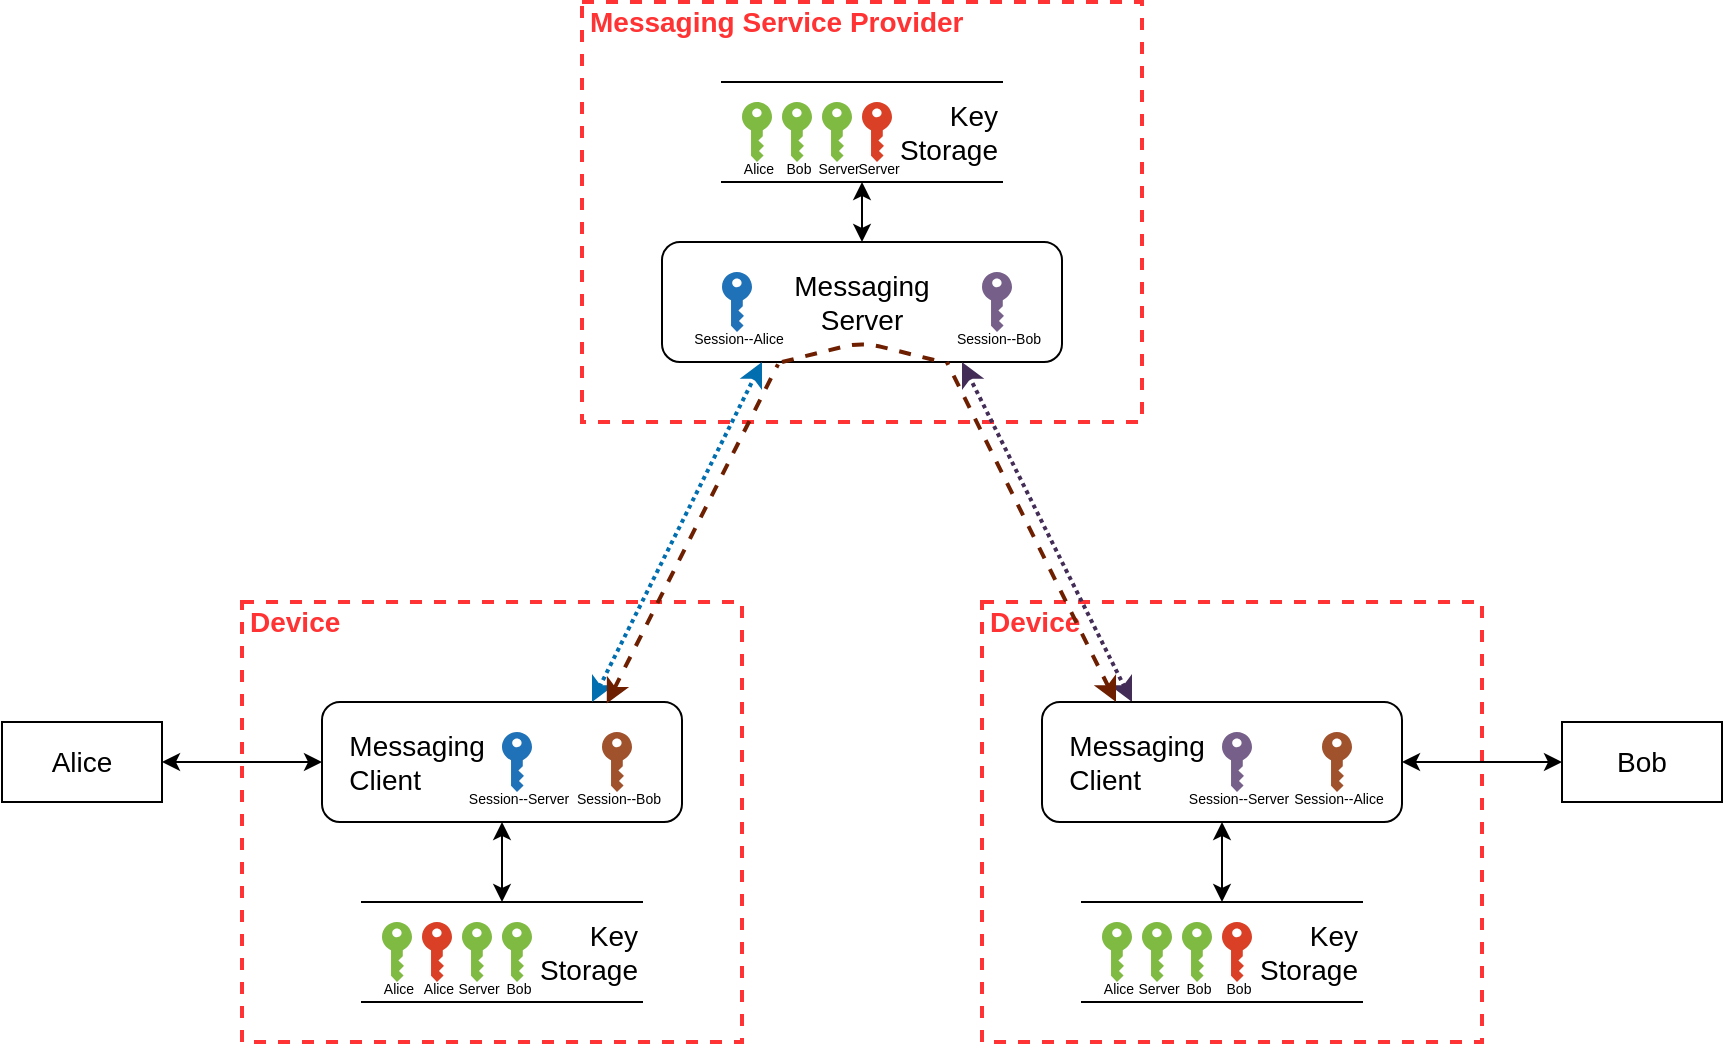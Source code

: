<mxfile version="13.7.3" type="device"><diagram id="9IWmdSMfJTpE5Gw8eWRQ" name="Page-1"><mxGraphModel dx="1761" dy="1120" grid="1" gridSize="10" guides="1" tooltips="1" connect="1" arrows="1" fold="1" page="0" pageScale="1" pageWidth="850" pageHeight="1100" math="0" shadow="0"><root><mxCell id="0"/><mxCell id="1" value="Base - device" style="" parent="0"/><mxCell id="-6cK541-lj1HmDHp6ybE-8" value="&lt;font style=&quot;font-size: 14px&quot;&gt;Messaging Service Provider&lt;/font&gt;" style="html=1;fontColor=#FF3333;fontStyle=1;align=left;verticalAlign=top;spacing=0;labelBorderColor=none;fillColor=none;dashed=1;strokeWidth=2;strokeColor=#FF3333;spacingLeft=4;spacingTop=-3;" parent="1" vertex="1"><mxGeometry x="240" y="-360" width="280" height="210" as="geometry"/></mxCell><mxCell id="-6cK541-lj1HmDHp6ybE-9" value="&lt;font style=&quot;font-size: 14px&quot;&gt;Messaging&lt;br&gt;Server&lt;/font&gt;" style="rounded=1;whiteSpace=wrap;html=1;" parent="1" vertex="1"><mxGeometry x="280" y="-240" width="200" height="60" as="geometry"/></mxCell><mxCell id="DowpiL4yvMNUppffeiTp-10" value="" style="endArrow=none;startArrow=none;html=1;fontColor=#FF3333;dashed=1;strokeWidth=2;fillColor=#a0522d;strokeColor=#6D1F00;endFill=0;startFill=0;" parent="1" edge="1"><mxGeometry width="50" height="50" relative="1" as="geometry"><mxPoint x="340" y="-180" as="sourcePoint"/><mxPoint x="420" y="-180" as="targetPoint"/><Array as="points"><mxPoint x="380" y="-190"/></Array></mxGeometry></mxCell><mxCell id="WU7GWfCi_3GzVYFVgM7I-1" value="&lt;font style=&quot;font-size: 14px&quot;&gt;Device&lt;/font&gt;" style="html=1;fontColor=#FF3333;fontStyle=1;align=left;verticalAlign=top;spacing=0;labelBorderColor=none;fillColor=none;dashed=1;strokeWidth=2;strokeColor=#FF3333;spacingLeft=4;spacingTop=-3;" parent="1" vertex="1"><mxGeometry x="70" y="-60" width="250" height="220" as="geometry"/></mxCell><mxCell id="-6cK541-lj1HmDHp6ybE-33" value="&lt;font style=&quot;font-size: 14px&quot;&gt;Device&lt;/font&gt;" style="html=1;fontColor=#FF3333;fontStyle=1;align=left;verticalAlign=top;spacing=0;labelBorderColor=none;fillColor=none;dashed=1;strokeWidth=2;strokeColor=#FF3333;spacingLeft=4;spacingTop=-3;" parent="1" vertex="1"><mxGeometry x="440" y="-60" width="250" height="220" as="geometry"/></mxCell><mxCell id="-6cK541-lj1HmDHp6ybE-15" value="&lt;blockquote style=&quot;margin: 0 0 0 40px ; border: none ; padding: 0px&quot;&gt;&lt;/blockquote&gt;&lt;span style=&quot;font-size: 14px&quot;&gt;Key&lt;/span&gt;&lt;br&gt;&lt;font style=&quot;font-size: 14px&quot;&gt;Storage&lt;/font&gt;" style="shape=partialRectangle;whiteSpace=wrap;html=1;left=0;right=0;fillColor=none;align=right;" parent="1" vertex="1"><mxGeometry x="130" y="90" width="140" height="50" as="geometry"/></mxCell><mxCell id="rx-pIHJR_-xb5jepBgxt-20" value="&lt;span style=&quot;font-size: 14px&quot;&gt;Alice&lt;/span&gt;" style="rounded=0;whiteSpace=wrap;html=1;" parent="1" vertex="1"><mxGeometry x="-50" width="80" height="40" as="geometry"/></mxCell><mxCell id="rx-pIHJR_-xb5jepBgxt-44" value="" style="endArrow=classic;startArrow=classic;html=1;fontColor=#FF3333;entryX=1;entryY=0.5;entryDx=0;entryDy=0;exitX=0;exitY=0.5;exitDx=0;exitDy=0;" parent="1" source="I14JQnqc5djPPpYl-Pe8-3" target="rx-pIHJR_-xb5jepBgxt-20" edge="1"><mxGeometry width="50" height="50" relative="1" as="geometry"><mxPoint x="180" y="115" as="sourcePoint"/><mxPoint x="30" y="77.5" as="targetPoint"/></mxGeometry></mxCell><mxCell id="I14JQnqc5djPPpYl-Pe8-3" value="&lt;font style=&quot;font-size: 14px&quot;&gt;&amp;nbsp; &amp;nbsp;Messaging&lt;br&gt;&lt;/font&gt;&lt;font style=&quot;font-size: 14px&quot;&gt;&amp;nbsp; &amp;nbsp;Client&lt;/font&gt;" style="rounded=1;whiteSpace=wrap;html=1;align=left;" parent="1" vertex="1"><mxGeometry x="110" y="-10" width="180" height="60" as="geometry"/></mxCell><mxCell id="-6cK541-lj1HmDHp6ybE-4" value="&lt;font style=&quot;font-size: 14px&quot;&gt;Bob&lt;/font&gt;" style="rounded=0;whiteSpace=wrap;html=1;" parent="1" vertex="1"><mxGeometry x="730" width="80" height="40" as="geometry"/></mxCell><mxCell id="-6cK541-lj1HmDHp6ybE-5" value="" style="endArrow=classic;startArrow=classic;html=1;fontColor=#FF3333;entryX=0;entryY=0.5;entryDx=0;entryDy=0;exitX=1;exitY=0.5;exitDx=0;exitDy=0;" parent="1" source="-6cK541-lj1HmDHp6ybE-35" target="-6cK541-lj1HmDHp6ybE-4" edge="1"><mxGeometry width="50" height="50" relative="1" as="geometry"><mxPoint x="575" y="20" as="sourcePoint"/><mxPoint x="375" y="87.5" as="targetPoint"/></mxGeometry></mxCell><mxCell id="-6cK541-lj1HmDHp6ybE-10" value="" style="endArrow=classic;startArrow=classic;html=1;fontColor=#FF3333;entryX=0.25;entryY=1;entryDx=0;entryDy=0;exitX=0.75;exitY=0;exitDx=0;exitDy=0;dashed=1;strokeWidth=2;dashPattern=1 1;fillColor=#1ba1e2;strokeColor=#006EAF;" parent="1" source="I14JQnqc5djPPpYl-Pe8-3" target="-6cK541-lj1HmDHp6ybE-9" edge="1"><mxGeometry width="50" height="50" relative="1" as="geometry"><mxPoint x="190" y="30" as="sourcePoint"/><mxPoint x="490" y="30" as="targetPoint"/></mxGeometry></mxCell><mxCell id="-6cK541-lj1HmDHp6ybE-11" value="" style="endArrow=classic;startArrow=classic;html=1;fontColor=#FF3333;entryX=0.75;entryY=1;entryDx=0;entryDy=0;dashed=1;strokeWidth=2;dashPattern=1 1;fillColor=#76608a;strokeColor=#432D57;exitX=0.25;exitY=0;exitDx=0;exitDy=0;" parent="1" source="-6cK541-lj1HmDHp6ybE-35" target="-6cK541-lj1HmDHp6ybE-9" edge="1"><mxGeometry width="50" height="50" relative="1" as="geometry"><mxPoint x="510" y="-10" as="sourcePoint"/><mxPoint x="310.0" y="-170" as="targetPoint"/></mxGeometry></mxCell><mxCell id="-6cK541-lj1HmDHp6ybE-14" value="&lt;font style=&quot;font-size: 7px&quot;&gt;Alice&lt;/font&gt;" style="pointerEvents=1;shadow=0;dashed=0;html=1;strokeColor=none;labelPosition=center;verticalLabelPosition=bottom;verticalAlign=top;outlineConnect=0;align=center;shape=mxgraph.office.security.key_permissions;fillColor=#DA4026;spacing=0;spacingTop=-10;" parent="1" vertex="1"><mxGeometry x="160" y="100" width="15" height="30" as="geometry"/></mxCell><mxCell id="-6cK541-lj1HmDHp6ybE-16" value="&lt;font style=&quot;font-size: 7px&quot;&gt;Alice&lt;/font&gt;" style="pointerEvents=1;shadow=0;dashed=0;html=1;strokeColor=none;labelPosition=center;verticalLabelPosition=bottom;verticalAlign=top;outlineConnect=0;align=center;shape=mxgraph.office.security.key_permissions;fillColor=#7FBA42;horizontal=1;spacing=0;spacingTop=-10;" parent="1" vertex="1"><mxGeometry x="140" y="100" width="15" height="30" as="geometry"/></mxCell><mxCell id="-6cK541-lj1HmDHp6ybE-23" value="&lt;font style=&quot;font-size: 7px&quot;&gt;&lt;font style=&quot;font-size: 7px&quot;&gt;Session&lt;/font&gt;&lt;font style=&quot;font-size: 7px&quot;&gt;--Server&lt;/font&gt;&lt;/font&gt;&lt;font&gt;&lt;br&gt;&lt;/font&gt;" style="pointerEvents=1;shadow=0;dashed=0;html=1;strokeColor=none;labelPosition=center;verticalLabelPosition=bottom;verticalAlign=top;outlineConnect=0;align=center;shape=mxgraph.office.security.key_permissions;fillColor=#2072B8;fontSize=12;spacing=0;spacingTop=-10;" parent="1" vertex="1"><mxGeometry x="200.0" y="5" width="15" height="30" as="geometry"/></mxCell><mxCell id="-6cK541-lj1HmDHp6ybE-24" value="" style="endArrow=classic;startArrow=classic;html=1;fontColor=#FF3333;exitX=0.5;exitY=1;exitDx=0;exitDy=0;entryX=0.5;entryY=0;entryDx=0;entryDy=0;" parent="1" source="I14JQnqc5djPPpYl-Pe8-3" target="-6cK541-lj1HmDHp6ybE-15" edge="1"><mxGeometry width="50" height="50" relative="1" as="geometry"><mxPoint x="120" y="30" as="sourcePoint"/><mxPoint x="40" y="30" as="targetPoint"/></mxGeometry></mxCell><mxCell id="-6cK541-lj1HmDHp6ybE-34" value="&lt;blockquote style=&quot;margin: 0 0 0 40px ; border: none ; padding: 0px&quot;&gt;&lt;/blockquote&gt;&lt;span style=&quot;font-size: 14px&quot;&gt;Key&lt;/span&gt;&lt;br&gt;&lt;font style=&quot;font-size: 14px&quot;&gt;Storage&lt;/font&gt;" style="shape=partialRectangle;whiteSpace=wrap;html=1;left=0;right=0;fillColor=none;align=right;" parent="1" vertex="1"><mxGeometry x="490" y="90" width="140" height="50" as="geometry"/></mxCell><mxCell id="-6cK541-lj1HmDHp6ybE-35" value="&lt;font style=&quot;font-size: 14px&quot;&gt;&amp;nbsp; &amp;nbsp;Messaging&lt;br&gt;&lt;/font&gt;&lt;font style=&quot;font-size: 14px&quot;&gt;&amp;nbsp; &amp;nbsp;Client&lt;/font&gt;" style="rounded=1;whiteSpace=wrap;html=1;align=left;" parent="1" vertex="1"><mxGeometry x="470" y="-10" width="180" height="60" as="geometry"/></mxCell><mxCell id="-6cK541-lj1HmDHp6ybE-36" value="&lt;font style=&quot;font-size: 7px&quot;&gt;Bob&lt;/font&gt;" style="pointerEvents=1;shadow=0;dashed=0;html=1;strokeColor=none;labelPosition=center;verticalLabelPosition=bottom;verticalAlign=top;outlineConnect=0;align=center;shape=mxgraph.office.security.key_permissions;fillColor=#DA4026;spacing=0;spacingTop=-10;" parent="1" vertex="1"><mxGeometry x="560" y="100" width="15" height="30" as="geometry"/></mxCell><mxCell id="-6cK541-lj1HmDHp6ybE-38" value="&lt;font style=&quot;font-size: 7px&quot;&gt;Bob&lt;/font&gt;" style="pointerEvents=1;shadow=0;dashed=0;html=1;strokeColor=none;labelPosition=center;verticalLabelPosition=bottom;verticalAlign=top;outlineConnect=0;align=center;shape=mxgraph.office.security.key_permissions;fillColor=#7FBA42;horizontal=1;spacing=0;spacingTop=-10;" parent="1" vertex="1"><mxGeometry x="540" y="100" width="15" height="30" as="geometry"/></mxCell><mxCell id="-6cK541-lj1HmDHp6ybE-39" value="&lt;font style=&quot;font-size: 7px&quot;&gt;&lt;font style=&quot;font-size: 7px&quot;&gt;Session&lt;/font&gt;&lt;font style=&quot;font-size: 7px&quot;&gt;--Server&lt;/font&gt;&lt;/font&gt;&lt;font&gt;&lt;br&gt;&lt;/font&gt;" style="pointerEvents=1;shadow=0;dashed=0;html=1;labelPosition=center;verticalLabelPosition=bottom;verticalAlign=top;outlineConnect=0;align=center;shape=mxgraph.office.security.key_permissions;fillColor=#76608a;fontSize=12;spacing=0;spacingTop=-10;strokeColor=none;" parent="1" vertex="1"><mxGeometry x="560" y="5" width="15" height="30" as="geometry"/></mxCell><mxCell id="-6cK541-lj1HmDHp6ybE-40" value="" style="endArrow=classic;startArrow=classic;html=1;fontColor=#FF3333;exitX=0.5;exitY=1;exitDx=0;exitDy=0;entryX=0.5;entryY=0;entryDx=0;entryDy=0;" parent="1" source="-6cK541-lj1HmDHp6ybE-35" target="-6cK541-lj1HmDHp6ybE-34" edge="1"><mxGeometry width="50" height="50" relative="1" as="geometry"><mxPoint x="475" y="30" as="sourcePoint"/><mxPoint x="395" y="30" as="targetPoint"/></mxGeometry></mxCell><mxCell id="-6cK541-lj1HmDHp6ybE-41" value="&lt;font style=&quot;font-size: 7px&quot;&gt;Server&lt;/font&gt;" style="pointerEvents=1;shadow=0;dashed=0;html=1;strokeColor=none;labelPosition=center;verticalLabelPosition=bottom;verticalAlign=top;outlineConnect=0;align=center;shape=mxgraph.office.security.key_permissions;fillColor=#7FBA42;horizontal=1;spacing=0;spacingTop=-10;" parent="1" vertex="1"><mxGeometry x="180" y="100" width="15" height="30" as="geometry"/></mxCell><mxCell id="-6cK541-lj1HmDHp6ybE-42" value="&lt;font style=&quot;font-size: 7px&quot;&gt;Server&lt;/font&gt;" style="pointerEvents=1;shadow=0;dashed=0;html=1;strokeColor=none;labelPosition=center;verticalLabelPosition=bottom;verticalAlign=top;outlineConnect=0;align=center;shape=mxgraph.office.security.key_permissions;fillColor=#7FBA42;horizontal=1;spacing=0;spacingTop=-10;" parent="1" vertex="1"><mxGeometry x="520" y="100" width="15" height="30" as="geometry"/></mxCell><mxCell id="-6cK541-lj1HmDHp6ybE-43" value="&lt;blockquote style=&quot;margin: 0 0 0 40px ; border: none ; padding: 0px&quot;&gt;&lt;/blockquote&gt;&lt;span style=&quot;font-size: 14px&quot;&gt;Key&lt;/span&gt;&lt;br&gt;&lt;font style=&quot;font-size: 14px&quot;&gt;Storage&lt;/font&gt;" style="shape=partialRectangle;whiteSpace=wrap;html=1;left=0;right=0;fillColor=none;align=right;" parent="1" vertex="1"><mxGeometry x="310" y="-320" width="140" height="50" as="geometry"/></mxCell><mxCell id="-6cK541-lj1HmDHp6ybE-44" value="&lt;font style=&quot;font-size: 7px&quot;&gt;Server&lt;/font&gt;" style="pointerEvents=1;shadow=0;dashed=0;html=1;strokeColor=none;labelPosition=center;verticalLabelPosition=bottom;verticalAlign=top;outlineConnect=0;align=center;shape=mxgraph.office.security.key_permissions;fillColor=#DA4026;spacing=0;spacingTop=-10;" parent="1" vertex="1"><mxGeometry x="380" y="-310" width="15" height="30" as="geometry"/></mxCell><mxCell id="-6cK541-lj1HmDHp6ybE-45" value="&lt;font style=&quot;font-size: 7px&quot;&gt;Server&lt;/font&gt;" style="pointerEvents=1;shadow=0;dashed=0;html=1;strokeColor=none;labelPosition=center;verticalLabelPosition=bottom;verticalAlign=top;outlineConnect=0;align=center;shape=mxgraph.office.security.key_permissions;fillColor=#7FBA42;horizontal=1;spacing=0;spacingTop=-10;" parent="1" vertex="1"><mxGeometry x="360" y="-310" width="15" height="30" as="geometry"/></mxCell><mxCell id="-6cK541-lj1HmDHp6ybE-46" value="&lt;font style=&quot;font-size: 7px&quot;&gt;Bob&lt;/font&gt;" style="pointerEvents=1;shadow=0;dashed=0;html=1;strokeColor=none;labelPosition=center;verticalLabelPosition=bottom;verticalAlign=top;outlineConnect=0;align=center;shape=mxgraph.office.security.key_permissions;fillColor=#7FBA42;horizontal=1;spacing=0;spacingTop=-10;" parent="1" vertex="1"><mxGeometry x="340" y="-310" width="15" height="30" as="geometry"/></mxCell><mxCell id="-6cK541-lj1HmDHp6ybE-47" value="&lt;font style=&quot;font-size: 7px&quot;&gt;Alice&lt;/font&gt;" style="pointerEvents=1;shadow=0;dashed=0;html=1;strokeColor=none;labelPosition=center;verticalLabelPosition=bottom;verticalAlign=top;outlineConnect=0;align=center;shape=mxgraph.office.security.key_permissions;fillColor=#7FBA42;horizontal=1;spacing=0;spacingTop=-10;" parent="1" vertex="1"><mxGeometry x="320" y="-310" width="15" height="30" as="geometry"/></mxCell><mxCell id="-6cK541-lj1HmDHp6ybE-48" value="" style="endArrow=classic;startArrow=classic;html=1;fontColor=#FF3333;exitX=0.5;exitY=1;exitDx=0;exitDy=0;entryX=0.5;entryY=0;entryDx=0;entryDy=0;" parent="1" source="-6cK541-lj1HmDHp6ybE-43" target="-6cK541-lj1HmDHp6ybE-9" edge="1"><mxGeometry width="50" height="50" relative="1" as="geometry"><mxPoint x="580.0" y="60.0" as="sourcePoint"/><mxPoint x="580.0" y="100.0" as="targetPoint"/></mxGeometry></mxCell><mxCell id="-6cK541-lj1HmDHp6ybE-50" value="&lt;font style=&quot;font-size: 7px&quot;&gt;&lt;font style=&quot;font-size: 7px&quot;&gt;Session&lt;/font&gt;&lt;font style=&quot;font-size: 7px&quot;&gt;--Alice&lt;/font&gt;&lt;/font&gt;&lt;font&gt;&lt;br&gt;&lt;/font&gt;" style="pointerEvents=1;shadow=0;dashed=0;html=1;strokeColor=none;labelPosition=center;verticalLabelPosition=bottom;verticalAlign=top;outlineConnect=0;align=center;shape=mxgraph.office.security.key_permissions;fillColor=#2072B8;fontSize=12;spacing=0;spacingTop=-10;" parent="1" vertex="1"><mxGeometry x="310.0" y="-225" width="15" height="30" as="geometry"/></mxCell><mxCell id="-6cK541-lj1HmDHp6ybE-51" value="&lt;font style=&quot;font-size: 7px&quot;&gt;&lt;font style=&quot;font-size: 7px&quot;&gt;Session&lt;/font&gt;&lt;font style=&quot;font-size: 7px&quot;&gt;--Bob&lt;/font&gt;&lt;/font&gt;&lt;font&gt;&lt;br&gt;&lt;/font&gt;" style="pointerEvents=1;shadow=0;dashed=0;html=1;labelPosition=center;verticalLabelPosition=bottom;verticalAlign=top;outlineConnect=0;align=center;shape=mxgraph.office.security.key_permissions;fillColor=#76608a;fontSize=12;spacing=0;spacingTop=-10;strokeColor=none;" parent="1" vertex="1"><mxGeometry x="440.0" y="-225" width="15" height="30" as="geometry"/></mxCell><mxCell id="DowpiL4yvMNUppffeiTp-1" value="&lt;font style=&quot;font-size: 7px&quot;&gt;Bob&lt;/font&gt;" style="pointerEvents=1;shadow=0;dashed=0;html=1;strokeColor=none;labelPosition=center;verticalLabelPosition=bottom;verticalAlign=top;outlineConnect=0;align=center;shape=mxgraph.office.security.key_permissions;fillColor=#7FBA42;horizontal=1;spacing=0;spacingTop=-10;" parent="1" vertex="1"><mxGeometry x="200" y="100" width="15" height="30" as="geometry"/></mxCell><mxCell id="DowpiL4yvMNUppffeiTp-2" value="&lt;font style=&quot;font-size: 7px&quot;&gt;Alice&lt;/font&gt;" style="pointerEvents=1;shadow=0;dashed=0;html=1;strokeColor=none;labelPosition=center;verticalLabelPosition=bottom;verticalAlign=top;outlineConnect=0;align=center;shape=mxgraph.office.security.key_permissions;fillColor=#7FBA42;horizontal=1;spacing=0;spacingTop=-10;" parent="1" vertex="1"><mxGeometry x="500" y="100" width="15" height="30" as="geometry"/></mxCell><mxCell id="DowpiL4yvMNUppffeiTp-3" value="&lt;font style=&quot;font-size: 7px&quot;&gt;&lt;font style=&quot;font-size: 7px&quot;&gt;Session&lt;/font&gt;&lt;font style=&quot;font-size: 7px&quot;&gt;--Bob&lt;/font&gt;&lt;/font&gt;&lt;font&gt;&lt;br&gt;&lt;/font&gt;" style="pointerEvents=1;shadow=0;dashed=0;html=1;labelPosition=center;verticalLabelPosition=bottom;verticalAlign=top;outlineConnect=0;align=center;shape=mxgraph.office.security.key_permissions;fillColor=#a0522d;fontSize=12;spacing=0;spacingTop=-10;strokeColor=none;" parent="1" vertex="1"><mxGeometry x="250.0" y="5" width="15" height="30" as="geometry"/></mxCell><mxCell id="DowpiL4yvMNUppffeiTp-4" value="&lt;font style=&quot;font-size: 7px&quot;&gt;&lt;font style=&quot;font-size: 7px&quot;&gt;Session&lt;/font&gt;&lt;font style=&quot;font-size: 7px&quot;&gt;--Alice&lt;/font&gt;&lt;/font&gt;&lt;font&gt;&lt;br&gt;&lt;/font&gt;" style="pointerEvents=1;shadow=0;dashed=0;html=1;labelPosition=center;verticalLabelPosition=bottom;verticalAlign=top;outlineConnect=0;align=center;shape=mxgraph.office.security.key_permissions;fillColor=#a0522d;fontSize=12;spacing=0;spacingTop=-10;strokeColor=none;" parent="1" vertex="1"><mxGeometry x="610.0" y="5" width="15" height="30" as="geometry"/></mxCell><mxCell id="DowpiL4yvMNUppffeiTp-8" value="" style="endArrow=none;startArrow=classic;html=1;fontColor=#FF3333;exitX=0.791;exitY=0.013;exitDx=0;exitDy=0;dashed=1;strokeWidth=2;fillColor=#a0522d;strokeColor=#6D1F00;endFill=0;exitPerimeter=0;entryX=0.29;entryY=1.02;entryDx=0;entryDy=0;entryPerimeter=0;" parent="1" source="I14JQnqc5djPPpYl-Pe8-3" target="-6cK541-lj1HmDHp6ybE-9" edge="1"><mxGeometry width="50" height="50" relative="1" as="geometry"><mxPoint x="255" as="sourcePoint"/><mxPoint x="340" y="-170" as="targetPoint"/></mxGeometry></mxCell><mxCell id="DowpiL4yvMNUppffeiTp-9" value="" style="endArrow=none;startArrow=classic;html=1;fontColor=#FF3333;dashed=1;strokeWidth=2;fillColor=#a0522d;strokeColor=#6D1F00;endFill=0;entryX=0.712;entryY=1;entryDx=0;entryDy=0;entryPerimeter=0;" parent="1" target="-6cK541-lj1HmDHp6ybE-9" edge="1"><mxGeometry width="50" height="50" relative="1" as="geometry"><mxPoint x="507" y="-10" as="sourcePoint"/><mxPoint x="348" y="-168.8" as="targetPoint"/></mxGeometry></mxCell></root></mxGraphModel></diagram></mxfile>